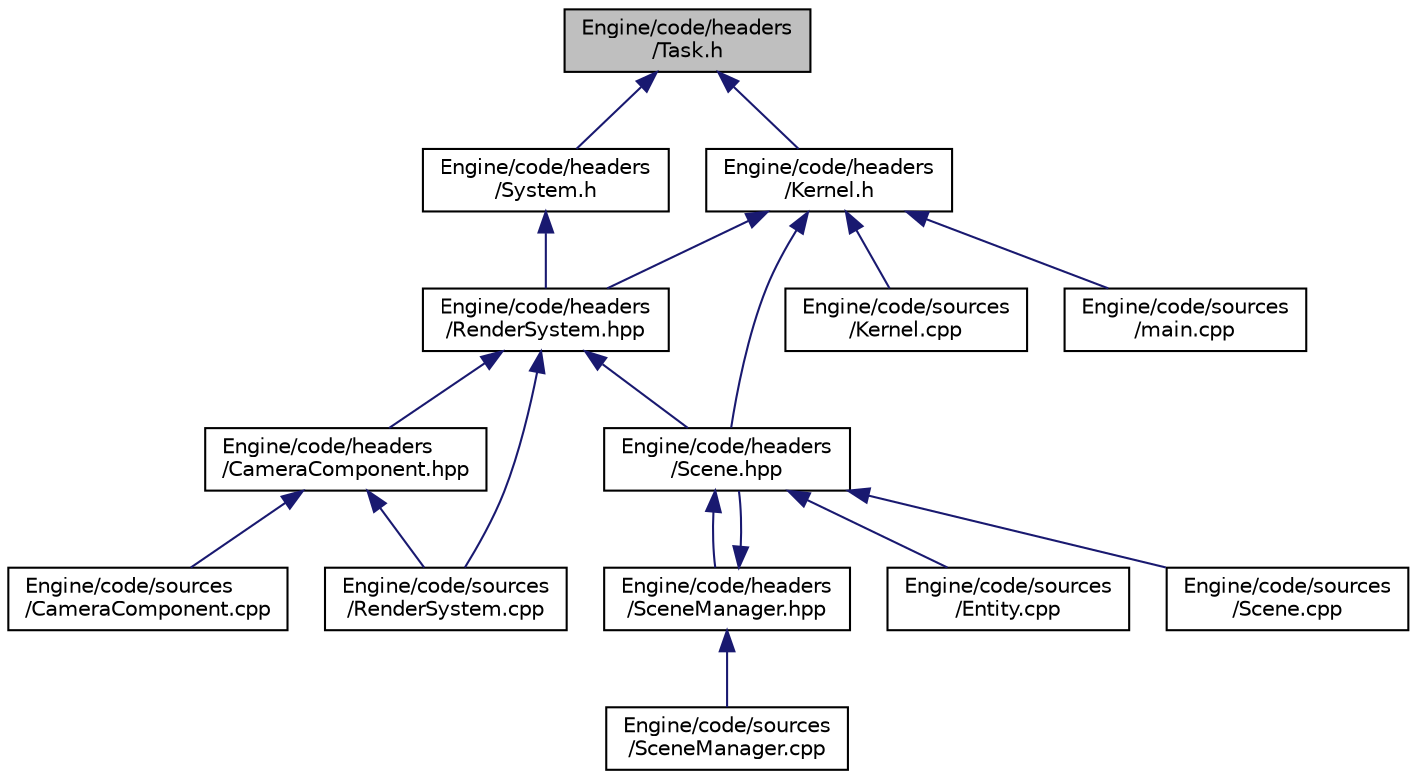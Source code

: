 digraph "Engine/code/headers/Task.h"
{
 // LATEX_PDF_SIZE
  edge [fontname="Helvetica",fontsize="10",labelfontname="Helvetica",labelfontsize="10"];
  node [fontname="Helvetica",fontsize="10",shape=record];
  Node1 [label="Engine/code/headers\l/Task.h",height=0.2,width=0.4,color="black", fillcolor="grey75", style="filled", fontcolor="black",tooltip=" "];
  Node1 -> Node2 [dir="back",color="midnightblue",fontsize="10",style="solid",fontname="Helvetica"];
  Node2 [label="Engine/code/headers\l/Kernel.h",height=0.2,width=0.4,color="black", fillcolor="white", style="filled",URL="$_kernel_8h.html",tooltip=" "];
  Node2 -> Node3 [dir="back",color="midnightblue",fontsize="10",style="solid",fontname="Helvetica"];
  Node3 [label="Engine/code/headers\l/RenderSystem.hpp",height=0.2,width=0.4,color="black", fillcolor="white", style="filled",URL="$_render_system_8hpp.html",tooltip=" "];
  Node3 -> Node4 [dir="back",color="midnightblue",fontsize="10",style="solid",fontname="Helvetica"];
  Node4 [label="Engine/code/headers\l/CameraComponent.hpp",height=0.2,width=0.4,color="black", fillcolor="white", style="filled",URL="$_camera_component_8hpp.html",tooltip=" "];
  Node4 -> Node5 [dir="back",color="midnightblue",fontsize="10",style="solid",fontname="Helvetica"];
  Node5 [label="Engine/code/sources\l/CameraComponent.cpp",height=0.2,width=0.4,color="black", fillcolor="white", style="filled",URL="$_camera_component_8cpp.html",tooltip=" "];
  Node4 -> Node6 [dir="back",color="midnightblue",fontsize="10",style="solid",fontname="Helvetica"];
  Node6 [label="Engine/code/sources\l/RenderSystem.cpp",height=0.2,width=0.4,color="black", fillcolor="white", style="filled",URL="$_render_system_8cpp.html",tooltip=" "];
  Node3 -> Node7 [dir="back",color="midnightblue",fontsize="10",style="solid",fontname="Helvetica"];
  Node7 [label="Engine/code/headers\l/Scene.hpp",height=0.2,width=0.4,color="black", fillcolor="white", style="filled",URL="$_scene_8hpp.html",tooltip=" "];
  Node7 -> Node8 [dir="back",color="midnightblue",fontsize="10",style="solid",fontname="Helvetica"];
  Node8 [label="Engine/code/headers\l/SceneManager.hpp",height=0.2,width=0.4,color="black", fillcolor="white", style="filled",URL="$_scene_manager_8hpp.html",tooltip=" "];
  Node8 -> Node7 [dir="back",color="midnightblue",fontsize="10",style="solid",fontname="Helvetica"];
  Node8 -> Node9 [dir="back",color="midnightblue",fontsize="10",style="solid",fontname="Helvetica"];
  Node9 [label="Engine/code/sources\l/SceneManager.cpp",height=0.2,width=0.4,color="black", fillcolor="white", style="filled",URL="$_scene_manager_8cpp.html",tooltip=" "];
  Node7 -> Node10 [dir="back",color="midnightblue",fontsize="10",style="solid",fontname="Helvetica"];
  Node10 [label="Engine/code/sources\l/Entity.cpp",height=0.2,width=0.4,color="black", fillcolor="white", style="filled",URL="$_entity_8cpp.html",tooltip=" "];
  Node7 -> Node11 [dir="back",color="midnightblue",fontsize="10",style="solid",fontname="Helvetica"];
  Node11 [label="Engine/code/sources\l/Scene.cpp",height=0.2,width=0.4,color="black", fillcolor="white", style="filled",URL="$_scene_8cpp.html",tooltip=" "];
  Node3 -> Node6 [dir="back",color="midnightblue",fontsize="10",style="solid",fontname="Helvetica"];
  Node2 -> Node7 [dir="back",color="midnightblue",fontsize="10",style="solid",fontname="Helvetica"];
  Node2 -> Node12 [dir="back",color="midnightblue",fontsize="10",style="solid",fontname="Helvetica"];
  Node12 [label="Engine/code/sources\l/Kernel.cpp",height=0.2,width=0.4,color="black", fillcolor="white", style="filled",URL="$_kernel_8cpp.html",tooltip=" "];
  Node2 -> Node13 [dir="back",color="midnightblue",fontsize="10",style="solid",fontname="Helvetica"];
  Node13 [label="Engine/code/sources\l/main.cpp",height=0.2,width=0.4,color="black", fillcolor="white", style="filled",URL="$main_8cpp.html",tooltip=" "];
  Node1 -> Node14 [dir="back",color="midnightblue",fontsize="10",style="solid",fontname="Helvetica"];
  Node14 [label="Engine/code/headers\l/System.h",height=0.2,width=0.4,color="black", fillcolor="white", style="filled",URL="$_system_8h.html",tooltip=" "];
  Node14 -> Node3 [dir="back",color="midnightblue",fontsize="10",style="solid",fontname="Helvetica"];
}
